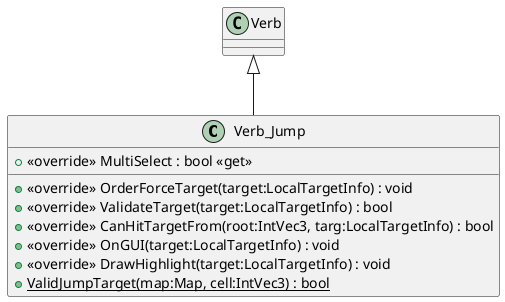 @startuml
class Verb_Jump {
    + <<override>> MultiSelect : bool <<get>>
    + <<override>> OrderForceTarget(target:LocalTargetInfo) : void
    + <<override>> ValidateTarget(target:LocalTargetInfo) : bool
    + <<override>> CanHitTargetFrom(root:IntVec3, targ:LocalTargetInfo) : bool
    + <<override>> OnGUI(target:LocalTargetInfo) : void
    + <<override>> DrawHighlight(target:LocalTargetInfo) : void
    + {static} ValidJumpTarget(map:Map, cell:IntVec3) : bool
}
Verb <|-- Verb_Jump
@enduml
